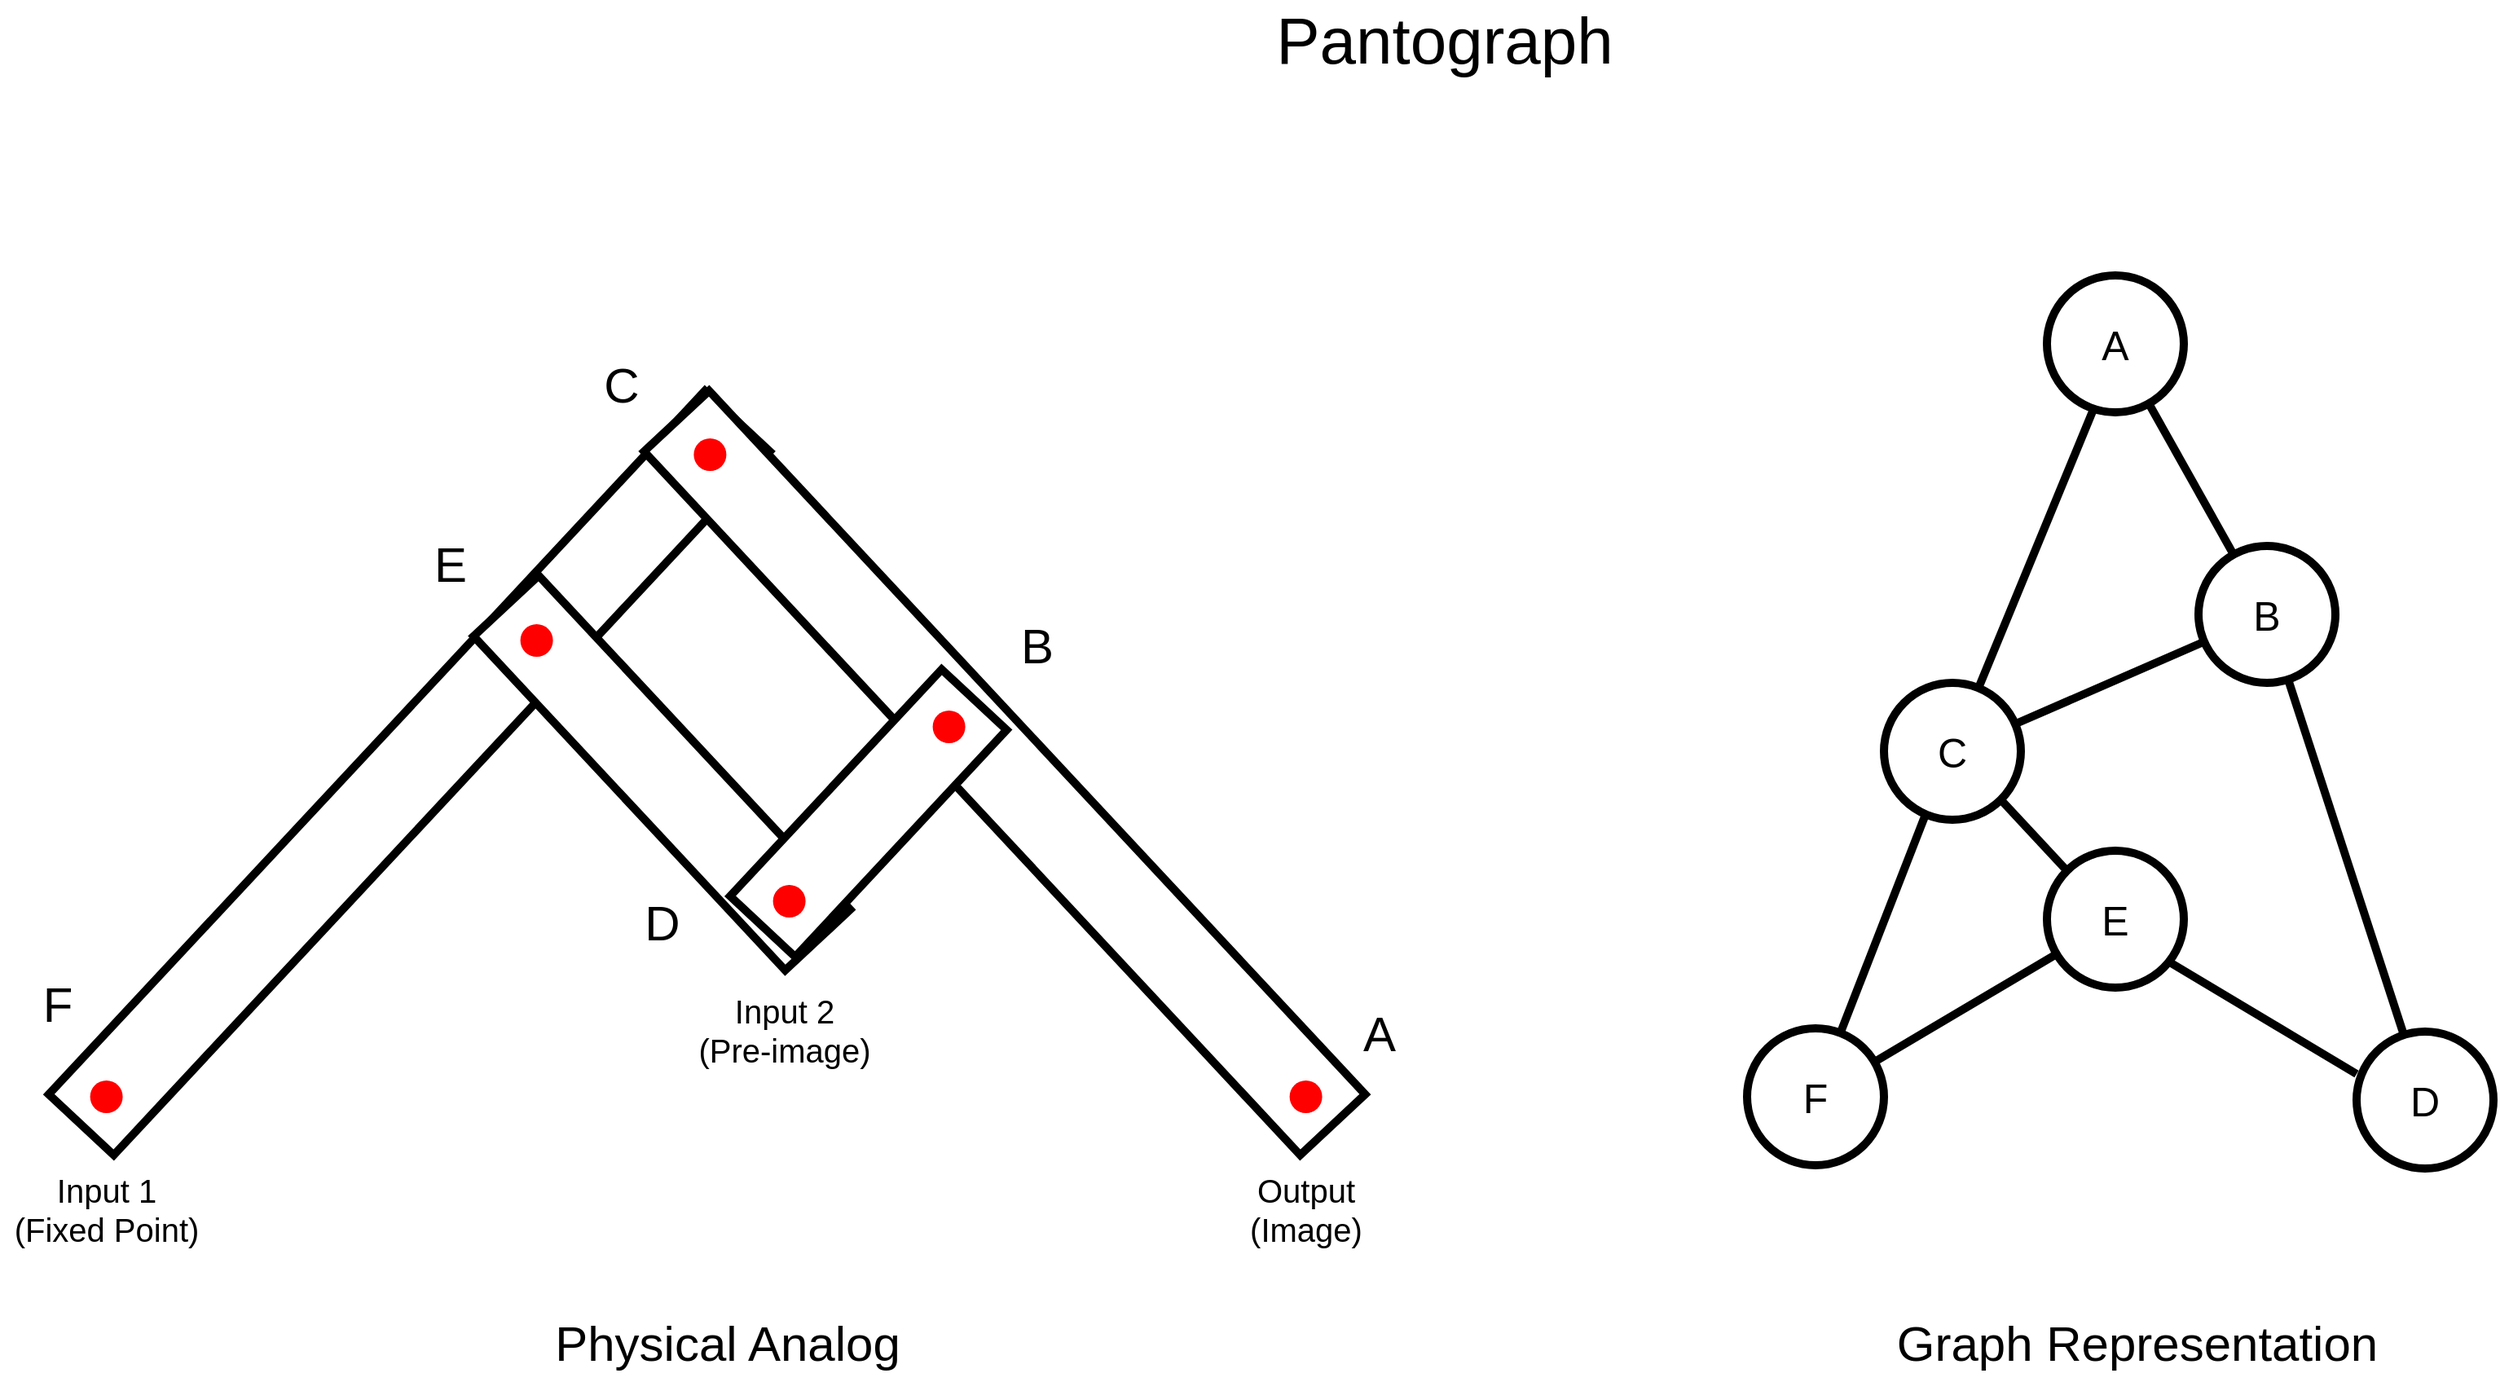 <mxfile version="16.5.3" type="device"><diagram id="_Fm1dSiAEdp7KqEdWjvl" name="Page-1"><mxGraphModel dx="3220" dy="1270" grid="1" gridSize="10" guides="1" tooltips="1" connect="1" arrows="1" fold="1" page="1" pageScale="1" pageWidth="850" pageHeight="1100" math="0" shadow="0"><root><mxCell id="0"/><mxCell id="1" parent="0"/><mxCell id="hVKXmUSB4kL9hf2QDEB_-3" value="" style="rounded=0;whiteSpace=wrap;html=1;strokeWidth=5;rotation=-47;" parent="1" vertex="1"><mxGeometry x="-870" y="608" width="590.3" height="54.54" as="geometry"/></mxCell><mxCell id="hVKXmUSB4kL9hf2QDEB_-5" value="&lt;font style=&quot;font-size: 40px&quot;&gt;Pantograph&lt;/font&gt;" style="text;html=1;align=center;verticalAlign=middle;resizable=0;points=[];autosize=1;strokeColor=none;fillColor=none;" parent="1" vertex="1"><mxGeometry x="-50" y="170" width="220" height="30" as="geometry"/></mxCell><mxCell id="hVKXmUSB4kL9hf2QDEB_-6" value="&lt;font style=&quot;font-size: 30px&quot;&gt;Physical Analog&lt;/font&gt;" style="text;html=1;align=center;verticalAlign=middle;resizable=0;points=[];autosize=1;strokeColor=none;fillColor=none;fontSize=35;" parent="1" vertex="1"><mxGeometry x="-494.7" y="958" width="230" height="50" as="geometry"/></mxCell><mxCell id="hVKXmUSB4kL9hf2QDEB_-7" value="&lt;font style=&quot;font-size: 30px&quot;&gt;Graph Representation&lt;/font&gt;" style="text;html=1;align=center;verticalAlign=middle;resizable=0;points=[];autosize=1;strokeColor=none;fillColor=none;fontSize=35;" parent="1" vertex="1"><mxGeometry x="330" y="958" width="310" height="50" as="geometry"/></mxCell><mxCell id="hVKXmUSB4kL9hf2QDEB_-16" value="Output&lt;br&gt;(Image)" style="text;html=1;align=center;verticalAlign=middle;resizable=0;points=[];autosize=1;strokeColor=none;fillColor=none;fontSize=20;" parent="1" vertex="1"><mxGeometry x="-64.7" y="878" width="80" height="50" as="geometry"/></mxCell><mxCell id="hVKXmUSB4kL9hf2QDEB_-17" value="Input 1&lt;br&gt;(Fixed Point)" style="text;html=1;align=center;verticalAlign=middle;resizable=0;points=[];autosize=1;strokeColor=none;fillColor=none;fontSize=20;" parent="1" vertex="1"><mxGeometry x="-825.7" y="878" width="130" height="50" as="geometry"/></mxCell><mxCell id="xVEMnbXXrlIf342GqU6R-2" value="" style="rounded=0;whiteSpace=wrap;html=1;strokeWidth=5;rotation=-133;" vertex="1" parent="1"><mxGeometry x="-504.7" y="608" width="590.3" height="54.54" as="geometry"/></mxCell><mxCell id="xVEMnbXXrlIf342GqU6R-3" value="" style="rounded=0;whiteSpace=wrap;html=1;strokeWidth=5;rotation=-133;" vertex="1" parent="1"><mxGeometry x="-560" y="608" width="280.3" height="54.54" as="geometry"/></mxCell><mxCell id="xVEMnbXXrlIf342GqU6R-4" value="" style="rounded=0;whiteSpace=wrap;html=1;strokeWidth=5;rotation=-47;" vertex="1" parent="1"><mxGeometry x="-388.3" y="632.65" width="190.3" height="54.54" as="geometry"/></mxCell><mxCell id="hVKXmUSB4kL9hf2QDEB_-10" value="" style="ellipse;whiteSpace=wrap;html=1;aspect=fixed;fontSize=30;strokeWidth=5;strokeColor=none;fillColor=#FF0000;" parent="1" vertex="1"><mxGeometry x="-506.7" y="544" width="20" height="20" as="geometry"/></mxCell><mxCell id="xVEMnbXXrlIf342GqU6R-5" value="" style="ellipse;whiteSpace=wrap;html=1;aspect=fixed;fontSize=30;strokeWidth=5;strokeColor=none;fillColor=#FF0000;" vertex="1" parent="1"><mxGeometry x="-400.3" y="430" width="20" height="20" as="geometry"/></mxCell><mxCell id="xVEMnbXXrlIf342GqU6R-6" value="" style="ellipse;whiteSpace=wrap;html=1;aspect=fixed;fontSize=30;strokeWidth=5;strokeColor=none;fillColor=#FF0000;" vertex="1" parent="1"><mxGeometry x="-253.7" y="597" width="20" height="20" as="geometry"/></mxCell><mxCell id="xVEMnbXXrlIf342GqU6R-7" value="" style="ellipse;whiteSpace=wrap;html=1;aspect=fixed;fontSize=30;strokeWidth=5;strokeColor=none;fillColor=#FF0000;" vertex="1" parent="1"><mxGeometry x="-351.7" y="704" width="20" height="20" as="geometry"/></mxCell><mxCell id="xVEMnbXXrlIf342GqU6R-8" value="" style="ellipse;whiteSpace=wrap;html=1;aspect=fixed;fontSize=30;strokeWidth=5;strokeColor=none;fillColor=#FF0000;" vertex="1" parent="1"><mxGeometry x="-770.7" y="824" width="20" height="20" as="geometry"/></mxCell><mxCell id="xVEMnbXXrlIf342GqU6R-9" value="" style="ellipse;whiteSpace=wrap;html=1;aspect=fixed;fontSize=30;strokeWidth=5;strokeColor=none;fillColor=#FF0000;" vertex="1" parent="1"><mxGeometry x="-34.7" y="824" width="20" height="20" as="geometry"/></mxCell><mxCell id="xVEMnbXXrlIf342GqU6R-10" value="Input 2&lt;br&gt;(Pre-image)" style="text;html=1;align=center;verticalAlign=middle;resizable=0;points=[];autosize=1;strokeColor=none;fillColor=none;fontSize=20;" vertex="1" parent="1"><mxGeometry x="-404.7" y="768" width="120" height="50" as="geometry"/></mxCell><mxCell id="xVEMnbXXrlIf342GqU6R-13" value="&lt;font style=&quot;font-size: 30px&quot;&gt;A&lt;/font&gt;" style="text;html=1;align=center;verticalAlign=middle;resizable=0;points=[];autosize=1;strokeColor=none;fillColor=none;fontSize=35;" vertex="1" parent="1"><mxGeometry y="768" width="40" height="50" as="geometry"/></mxCell><mxCell id="xVEMnbXXrlIf342GqU6R-15" value="&lt;font style=&quot;font-size: 30px&quot;&gt;F&lt;/font&gt;" style="text;html=1;align=center;verticalAlign=middle;resizable=0;points=[];autosize=1;strokeColor=none;fillColor=none;fontSize=35;" vertex="1" parent="1"><mxGeometry x="-805.7" y="750" width="30" height="50" as="geometry"/></mxCell><mxCell id="xVEMnbXXrlIf342GqU6R-16" value="&lt;font style=&quot;font-size: 30px&quot;&gt;D&lt;/font&gt;" style="text;html=1;align=center;verticalAlign=middle;resizable=0;points=[];autosize=1;strokeColor=none;fillColor=none;fontSize=35;" vertex="1" parent="1"><mxGeometry x="-439.85" y="700" width="40" height="50" as="geometry"/></mxCell><mxCell id="xVEMnbXXrlIf342GqU6R-17" value="&lt;font style=&quot;font-size: 30px&quot;&gt;E&lt;/font&gt;" style="text;html=1;align=center;verticalAlign=middle;resizable=0;points=[];autosize=1;strokeColor=none;fillColor=none;fontSize=35;" vertex="1" parent="1"><mxGeometry x="-570" y="480" width="40" height="50" as="geometry"/></mxCell><mxCell id="xVEMnbXXrlIf342GqU6R-18" value="&lt;font style=&quot;font-size: 30px&quot;&gt;C&lt;/font&gt;" style="text;html=1;align=center;verticalAlign=middle;resizable=0;points=[];autosize=1;strokeColor=none;fillColor=none;fontSize=35;" vertex="1" parent="1"><mxGeometry x="-465" y="370" width="40" height="50" as="geometry"/></mxCell><mxCell id="xVEMnbXXrlIf342GqU6R-19" value="&lt;font style=&quot;font-size: 30px&quot;&gt;B&lt;/font&gt;" style="text;html=1;align=center;verticalAlign=middle;resizable=0;points=[];autosize=1;strokeColor=none;fillColor=none;fontSize=35;" vertex="1" parent="1"><mxGeometry x="-210" y="530" width="40" height="50" as="geometry"/></mxCell><mxCell id="xVEMnbXXrlIf342GqU6R-22" value="&lt;span style=&quot;font-size: 25px&quot;&gt;A&lt;/span&gt;" style="ellipse;whiteSpace=wrap;html=1;aspect=fixed;strokeWidth=5;" vertex="1" parent="1"><mxGeometry x="430" y="330" width="84" height="84" as="geometry"/></mxCell><mxCell id="xVEMnbXXrlIf342GqU6R-25" value="&lt;span style=&quot;font-size: 25px&quot;&gt;B&lt;/span&gt;" style="ellipse;whiteSpace=wrap;html=1;aspect=fixed;strokeWidth=5;" vertex="1" parent="1"><mxGeometry x="523" y="496" width="84" height="84" as="geometry"/></mxCell><mxCell id="xVEMnbXXrlIf342GqU6R-26" value="&lt;span style=&quot;font-size: 25px&quot;&gt;C&lt;/span&gt;" style="ellipse;whiteSpace=wrap;html=1;aspect=fixed;strokeWidth=5;" vertex="1" parent="1"><mxGeometry x="330" y="580" width="84" height="84" as="geometry"/></mxCell><mxCell id="xVEMnbXXrlIf342GqU6R-27" value="&lt;span style=&quot;font-size: 25px&quot;&gt;E&lt;/span&gt;" style="ellipse;whiteSpace=wrap;html=1;aspect=fixed;strokeWidth=5;" vertex="1" parent="1"><mxGeometry x="430" y="683" width="84" height="84" as="geometry"/></mxCell><mxCell id="xVEMnbXXrlIf342GqU6R-28" value="&lt;span style=&quot;font-size: 25px&quot;&gt;D&lt;/span&gt;" style="ellipse;whiteSpace=wrap;html=1;aspect=fixed;strokeWidth=5;" vertex="1" parent="1"><mxGeometry x="620" y="794" width="84" height="84" as="geometry"/></mxCell><mxCell id="xVEMnbXXrlIf342GqU6R-29" value="&lt;span style=&quot;font-size: 25px&quot;&gt;F&lt;/span&gt;" style="ellipse;whiteSpace=wrap;html=1;aspect=fixed;strokeWidth=5;" vertex="1" parent="1"><mxGeometry x="246" y="792" width="84" height="84" as="geometry"/></mxCell><mxCell id="xVEMnbXXrlIf342GqU6R-31" value="" style="endArrow=none;html=1;rounded=0;strokeWidth=5;" edge="1" parent="1" source="xVEMnbXXrlIf342GqU6R-25" target="xVEMnbXXrlIf342GqU6R-22"><mxGeometry width="50" height="50" relative="1" as="geometry"><mxPoint x="330" y="490" as="sourcePoint"/><mxPoint x="380" y="440" as="targetPoint"/></mxGeometry></mxCell><mxCell id="xVEMnbXXrlIf342GqU6R-32" value="" style="endArrow=none;html=1;rounded=0;strokeWidth=5;" edge="1" parent="1" source="xVEMnbXXrlIf342GqU6R-27" target="xVEMnbXXrlIf342GqU6R-29"><mxGeometry width="50" height="50" relative="1" as="geometry"><mxPoint x="400" y="760" as="sourcePoint"/><mxPoint x="659.996" y="495.996" as="targetPoint"/></mxGeometry></mxCell><mxCell id="xVEMnbXXrlIf342GqU6R-33" value="" style="endArrow=none;html=1;rounded=0;strokeWidth=5;entryX=0.3;entryY=0.971;entryDx=0;entryDy=0;entryPerimeter=0;" edge="1" parent="1" source="xVEMnbXXrlIf342GqU6R-29" target="xVEMnbXXrlIf342GqU6R-26"><mxGeometry width="50" height="50" relative="1" as="geometry"><mxPoint x="703.34" y="471.219" as="sourcePoint"/><mxPoint x="649.996" y="379.996" as="targetPoint"/></mxGeometry></mxCell><mxCell id="xVEMnbXXrlIf342GqU6R-34" value="" style="endArrow=none;html=1;rounded=0;strokeWidth=5;" edge="1" parent="1" source="xVEMnbXXrlIf342GqU6R-28" target="xVEMnbXXrlIf342GqU6R-25"><mxGeometry width="50" height="50" relative="1" as="geometry"><mxPoint x="713.34" y="481.219" as="sourcePoint"/><mxPoint x="659.996" y="389.996" as="targetPoint"/></mxGeometry></mxCell><mxCell id="xVEMnbXXrlIf342GqU6R-35" value="" style="endArrow=none;html=1;rounded=0;strokeWidth=5;entryX=0.908;entryY=0.821;entryDx=0;entryDy=0;exitX=0;exitY=0.31;exitDx=0;exitDy=0;exitPerimeter=0;entryPerimeter=0;" edge="1" parent="1" source="xVEMnbXXrlIf342GqU6R-28" target="xVEMnbXXrlIf342GqU6R-27"><mxGeometry width="50" height="50" relative="1" as="geometry"><mxPoint x="723.34" y="491.219" as="sourcePoint"/><mxPoint x="669.996" y="399.996" as="targetPoint"/></mxGeometry></mxCell><mxCell id="xVEMnbXXrlIf342GqU6R-36" value="" style="endArrow=none;html=1;rounded=0;strokeWidth=5;entryX=1;entryY=1;entryDx=0;entryDy=0;exitX=0;exitY=0;exitDx=0;exitDy=0;" edge="1" parent="1" source="xVEMnbXXrlIf342GqU6R-27" target="xVEMnbXXrlIf342GqU6R-26"><mxGeometry width="50" height="50" relative="1" as="geometry"><mxPoint x="733.34" y="501.219" as="sourcePoint"/><mxPoint x="679.996" y="409.996" as="targetPoint"/></mxGeometry></mxCell><mxCell id="xVEMnbXXrlIf342GqU6R-37" value="" style="endArrow=none;html=1;rounded=0;strokeWidth=5;" edge="1" parent="1" source="xVEMnbXXrlIf342GqU6R-26" target="xVEMnbXXrlIf342GqU6R-25"><mxGeometry width="50" height="50" relative="1" as="geometry"><mxPoint x="743.34" y="511.219" as="sourcePoint"/><mxPoint x="689.996" y="419.996" as="targetPoint"/></mxGeometry></mxCell><mxCell id="xVEMnbXXrlIf342GqU6R-38" value="" style="endArrow=none;html=1;rounded=0;strokeWidth=5;entryX=0.341;entryY=0.975;entryDx=0;entryDy=0;entryPerimeter=0;" edge="1" parent="1" source="xVEMnbXXrlIf342GqU6R-26" target="xVEMnbXXrlIf342GqU6R-22"><mxGeometry width="50" height="50" relative="1" as="geometry"><mxPoint x="753.34" y="521.219" as="sourcePoint"/><mxPoint x="699.996" y="429.996" as="targetPoint"/></mxGeometry></mxCell></root></mxGraphModel></diagram></mxfile>